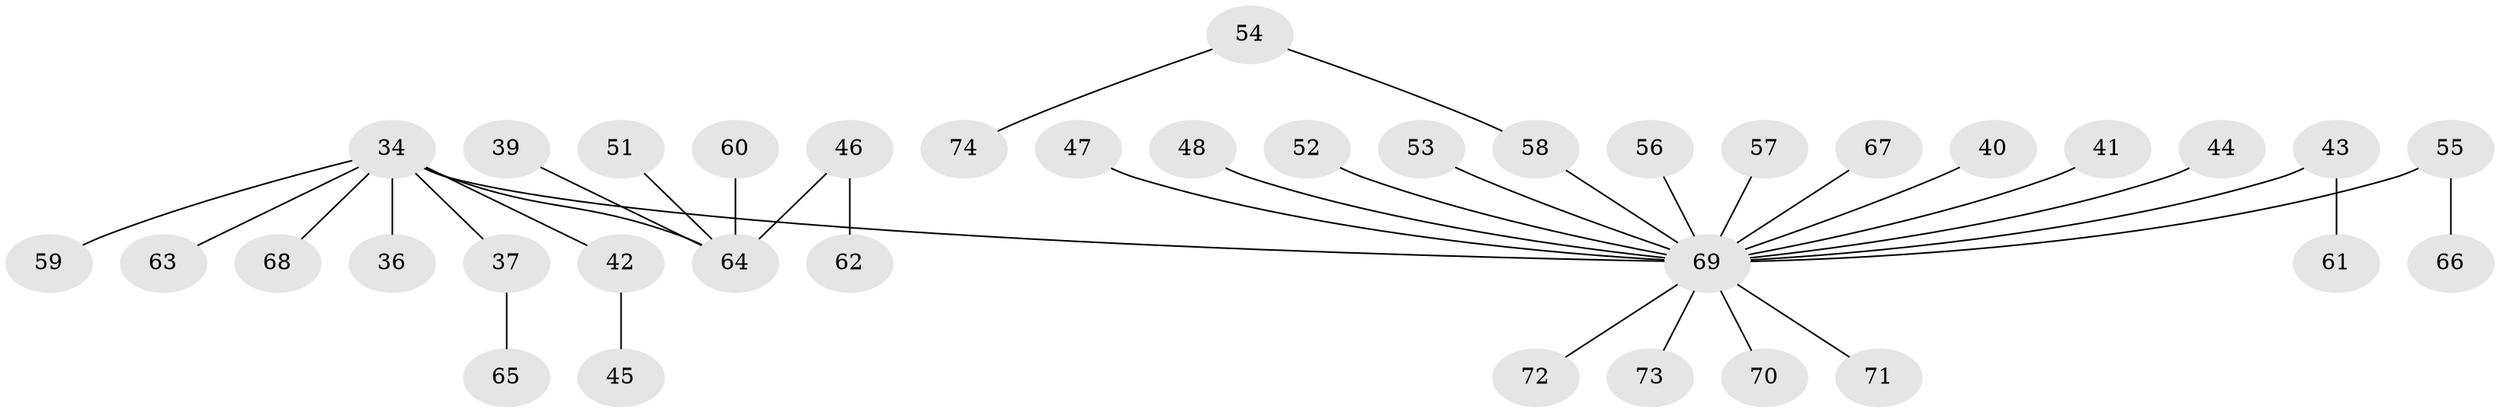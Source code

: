 // original degree distribution, {8: 0.013513513513513514, 5: 0.04054054054054054, 3: 0.0945945945945946, 4: 0.06756756756756757, 1: 0.5675675675675675, 2: 0.1891891891891892, 6: 0.02702702702702703}
// Generated by graph-tools (version 1.1) at 2025/53/03/09/25 04:53:37]
// undirected, 37 vertices, 36 edges
graph export_dot {
graph [start="1"]
  node [color=gray90,style=filled];
  34 [super="+13+15"];
  36;
  37;
  39;
  40;
  41;
  42;
  43;
  44;
  45;
  46;
  47;
  48 [super="+24"];
  51;
  52 [super="+28"];
  53;
  54 [super="+32+38"];
  55;
  56;
  57;
  58 [super="+7"];
  59;
  60;
  61;
  62;
  63;
  64 [super="+31+49"];
  65;
  66;
  67;
  68;
  69 [super="+16+21+35+25+26+27+50+30"];
  70;
  71;
  72;
  73;
  74;
  34 -- 36;
  34 -- 68;
  34 -- 37;
  34 -- 42;
  34 -- 59;
  34 -- 63;
  34 -- 69;
  34 -- 64;
  37 -- 65;
  39 -- 64;
  40 -- 69;
  41 -- 69;
  42 -- 45;
  43 -- 61;
  43 -- 69;
  44 -- 69;
  46 -- 62;
  46 -- 64;
  47 -- 69;
  48 -- 69;
  51 -- 64;
  52 -- 69;
  53 -- 69;
  54 -- 58;
  54 -- 74;
  55 -- 66;
  55 -- 69;
  56 -- 69;
  57 -- 69;
  58 -- 69;
  60 -- 64;
  67 -- 69;
  69 -- 70;
  69 -- 71;
  69 -- 72;
  69 -- 73;
}
